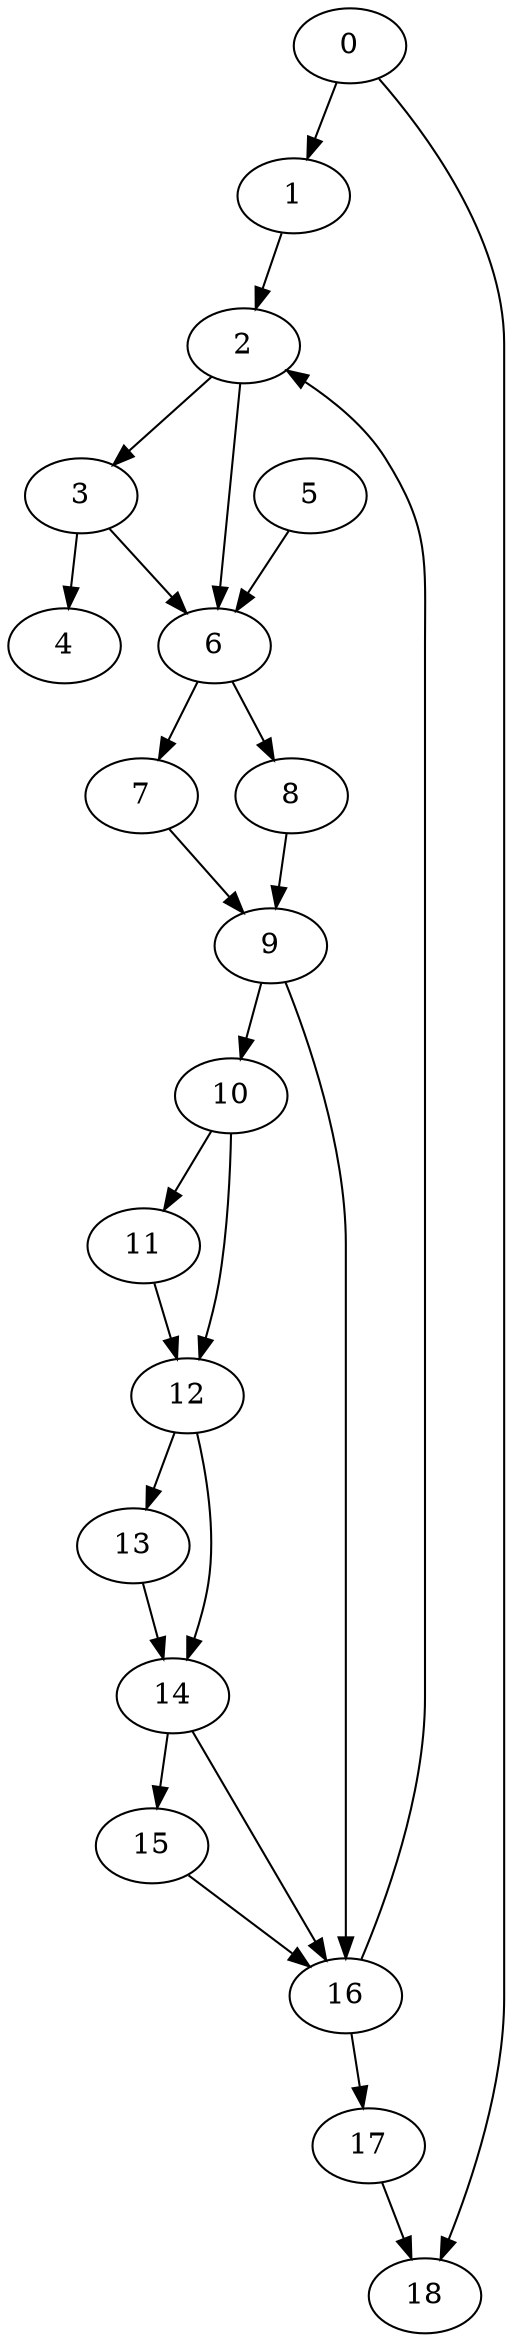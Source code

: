 digraph {
	0
	1
	2
	3
	4
	5
	6
	7
	8
	9
	10
	11
	12
	13
	14
	15
	16
	17
	18
	6 -> 7
	6 -> 8
	10 -> 12
	11 -> 12
	0 -> 18
	17 -> 18
	3 -> 6
	5 -> 6
	2 -> 6
	12 -> 14
	13 -> 14
	14 -> 15
	1 -> 2
	16 -> 2
	2 -> 3
	12 -> 13
	9 -> 16
	14 -> 16
	15 -> 16
	16 -> 17
	9 -> 10
	10 -> 11
	3 -> 4
	7 -> 9
	8 -> 9
	0 -> 1
}
